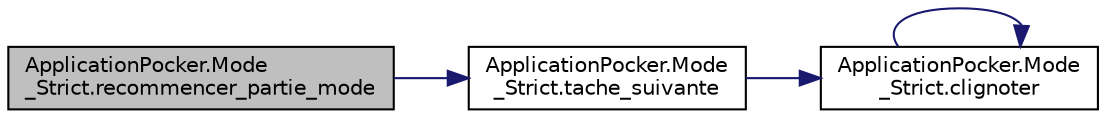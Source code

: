 digraph "ApplicationPocker.Mode_Strict.recommencer_partie_mode"
{
  edge [fontname="Helvetica",fontsize="10",labelfontname="Helvetica",labelfontsize="10"];
  node [fontname="Helvetica",fontsize="10",shape=record];
  rankdir="LR";
  Node93 [label="ApplicationPocker.Mode\l_Strict.recommencer_partie_mode",height=0.2,width=0.4,color="black", fillcolor="grey75", style="filled", fontcolor="black"];
  Node93 -> Node94 [color="midnightblue",fontsize="10",style="solid",fontname="Helvetica"];
  Node94 [label="ApplicationPocker.Mode\l_Strict.tache_suivante",height=0.2,width=0.4,color="black", fillcolor="white", style="filled",URL="$class_application_pocker_1_1_mode___strict.html#ad6cadeea50de3dae45f1383f6cc05577"];
  Node94 -> Node95 [color="midnightblue",fontsize="10",style="solid",fontname="Helvetica"];
  Node95 [label="ApplicationPocker.Mode\l_Strict.clignoter",height=0.2,width=0.4,color="black", fillcolor="white", style="filled",URL="$class_application_pocker_1_1_mode___strict.html#a843a41abde8f3149546359546840d74a"];
  Node95 -> Node95 [color="midnightblue",fontsize="10",style="solid",fontname="Helvetica"];
}

